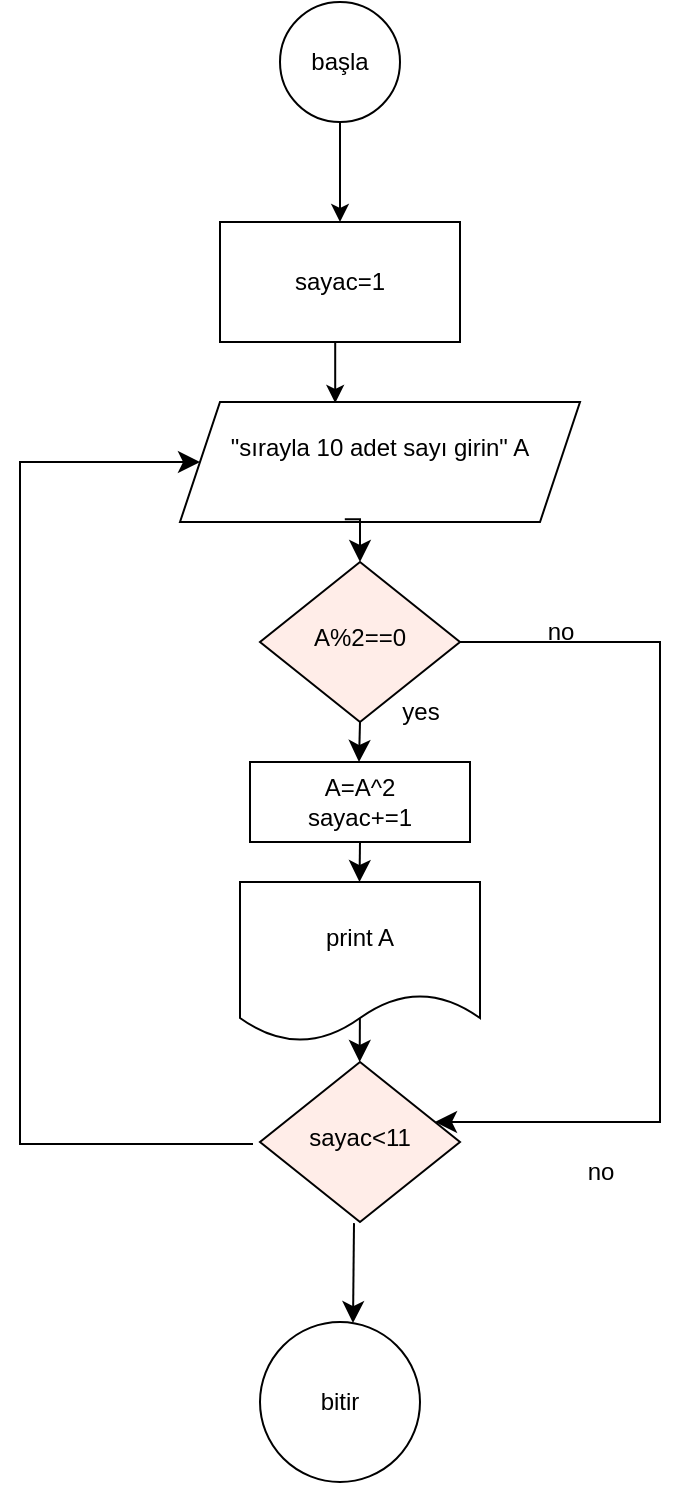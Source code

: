 <mxfile version="24.4.0" type="device">
  <diagram id="C5RBs43oDa-KdzZeNtuy" name="Page-1">
    <mxGraphModel dx="1195" dy="1972" grid="1" gridSize="10" guides="1" tooltips="1" connect="1" arrows="1" fold="1" page="1" pageScale="1" pageWidth="827" pageHeight="1169" math="0" shadow="0">
      <root>
        <mxCell id="WIyWlLk6GJQsqaUBKTNV-0" />
        <mxCell id="WIyWlLk6GJQsqaUBKTNV-1" parent="WIyWlLk6GJQsqaUBKTNV-0" />
        <mxCell id="WIyWlLk6GJQsqaUBKTNV-6" value="sayac&amp;lt;11" style="rhombus;whiteSpace=wrap;html=1;shadow=0;fontFamily=Helvetica;fontSize=12;align=center;strokeWidth=1;spacing=6;spacingTop=-4;fillColor=#FFEDE8;" parent="WIyWlLk6GJQsqaUBKTNV-1" vertex="1">
          <mxGeometry x="180" width="100" height="80" as="geometry" />
        </mxCell>
        <mxCell id="RD_uL8bkt1OxD2Qk7sh--0" value="başla" style="ellipse;whiteSpace=wrap;html=1;aspect=fixed;" parent="WIyWlLk6GJQsqaUBKTNV-1" vertex="1">
          <mxGeometry x="190" y="-530" width="60" height="60" as="geometry" />
        </mxCell>
        <mxCell id="RD_uL8bkt1OxD2Qk7sh--17" value="bitir" style="ellipse;whiteSpace=wrap;html=1;aspect=fixed;" parent="WIyWlLk6GJQsqaUBKTNV-1" vertex="1">
          <mxGeometry x="180" y="130" width="80" height="80" as="geometry" />
        </mxCell>
        <mxCell id="RD_uL8bkt1OxD2Qk7sh--1" value="&lt;div&gt;&quot;sırayla 10 adet sayı girin&quot; A&lt;/div&gt;&lt;div&gt;&lt;br&gt;&lt;/div&gt;" style="shape=parallelogram;perimeter=parallelogramPerimeter;whiteSpace=wrap;html=1;fixedSize=1;" parent="WIyWlLk6GJQsqaUBKTNV-1" vertex="1">
          <mxGeometry x="140" y="-330" width="200" height="60" as="geometry" />
        </mxCell>
        <mxCell id="k4dyQDpF1Wjppz-cua7C-11" value="" style="edgeStyle=elbowEdgeStyle;elbow=horizontal;endArrow=classic;html=1;curved=0;rounded=0;endSize=8;startSize=8;exitX=0.47;exitY=1.007;exitDx=0;exitDy=0;entryX=0.576;entryY=0.007;entryDx=0;entryDy=0;entryPerimeter=0;exitPerimeter=0;" parent="WIyWlLk6GJQsqaUBKTNV-1" source="WIyWlLk6GJQsqaUBKTNV-6" target="RD_uL8bkt1OxD2Qk7sh--17" edge="1">
          <mxGeometry width="50" height="50" relative="1" as="geometry">
            <mxPoint x="390" y="320" as="sourcePoint" />
            <mxPoint x="440" y="270" as="targetPoint" />
            <Array as="points" />
          </mxGeometry>
        </mxCell>
        <mxCell id="k4dyQDpF1Wjppz-cua7C-13" value="no" style="text;html=1;align=center;verticalAlign=middle;resizable=0;points=[];autosize=1;strokeColor=none;fillColor=none;" parent="WIyWlLk6GJQsqaUBKTNV-1" vertex="1">
          <mxGeometry x="330" y="40" width="40" height="30" as="geometry" />
        </mxCell>
        <mxCell id="k4dyQDpF1Wjppz-cua7C-19" value="" style="edgeStyle=elbowEdgeStyle;elbow=horizontal;endArrow=classic;html=1;curved=0;rounded=0;endSize=8;startSize=8;entryX=0.5;entryY=0;entryDx=0;entryDy=0;" parent="WIyWlLk6GJQsqaUBKTNV-1" target="WIyWlLk6GJQsqaUBKTNV-6" edge="1">
          <mxGeometry width="50" height="50" relative="1" as="geometry">
            <mxPoint x="230" y="-30" as="sourcePoint" />
            <mxPoint x="229.83" y="-10" as="targetPoint" />
            <Array as="points">
              <mxPoint x="229.83" y="-20" />
            </Array>
          </mxGeometry>
        </mxCell>
        <mxCell id="k4dyQDpF1Wjppz-cua7C-23" style="edgeStyle=orthogonalEdgeStyle;rounded=0;orthogonalLoop=1;jettySize=auto;html=1;exitX=0.5;exitY=1;exitDx=0;exitDy=0;entryX=0.5;entryY=0;entryDx=0;entryDy=0;" parent="WIyWlLk6GJQsqaUBKTNV-1" source="RD_uL8bkt1OxD2Qk7sh--0" target="x6k_l4COWHd50tIa5_yd-0" edge="1">
          <mxGeometry relative="1" as="geometry" />
        </mxCell>
        <mxCell id="k4dyQDpF1Wjppz-cua7C-27" value="" style="edgeStyle=elbowEdgeStyle;elbow=horizontal;endArrow=classic;html=1;curved=0;rounded=0;endSize=8;startSize=8;exitX=-0.035;exitY=0.513;exitDx=0;exitDy=0;exitPerimeter=0;" parent="WIyWlLk6GJQsqaUBKTNV-1" source="WIyWlLk6GJQsqaUBKTNV-6" edge="1" target="RD_uL8bkt1OxD2Qk7sh--1">
          <mxGeometry width="50" height="50" relative="1" as="geometry">
            <mxPoint x="160" y="280" as="sourcePoint" />
            <mxPoint x="160" y="-270" as="targetPoint" />
            <Array as="points">
              <mxPoint x="60" y="140" />
            </Array>
          </mxGeometry>
        </mxCell>
        <mxCell id="x6k_l4COWHd50tIa5_yd-0" value="sayac=1" style="rounded=0;whiteSpace=wrap;html=1;" vertex="1" parent="WIyWlLk6GJQsqaUBKTNV-1">
          <mxGeometry x="160" y="-420" width="120" height="60" as="geometry" />
        </mxCell>
        <mxCell id="x6k_l4COWHd50tIa5_yd-1" value="A%2==0" style="rhombus;whiteSpace=wrap;html=1;shadow=0;fontFamily=Helvetica;fontSize=12;align=center;strokeWidth=1;spacing=6;spacingTop=-4;fillColor=#FFEDE8;" vertex="1" parent="WIyWlLk6GJQsqaUBKTNV-1">
          <mxGeometry x="180" y="-250" width="100" height="80" as="geometry" />
        </mxCell>
        <mxCell id="x6k_l4COWHd50tIa5_yd-2" value="print A" style="shape=document;whiteSpace=wrap;html=1;boundedLbl=1;" vertex="1" parent="WIyWlLk6GJQsqaUBKTNV-1">
          <mxGeometry x="170" y="-90" width="120" height="80" as="geometry" />
        </mxCell>
        <mxCell id="x6k_l4COWHd50tIa5_yd-3" value="" style="edgeStyle=elbowEdgeStyle;elbow=horizontal;endArrow=classic;html=1;curved=0;rounded=0;endSize=8;startSize=8;entryX=0.5;entryY=0;entryDx=0;entryDy=0;" edge="1" parent="WIyWlLk6GJQsqaUBKTNV-1" target="x6k_l4COWHd50tIa5_yd-10">
          <mxGeometry width="50" height="50" relative="1" as="geometry">
            <mxPoint x="230" y="-170" as="sourcePoint" />
            <mxPoint x="229.67" y="-140" as="targetPoint" />
            <Array as="points">
              <mxPoint x="229.5" y="-170" />
            </Array>
          </mxGeometry>
        </mxCell>
        <mxCell id="x6k_l4COWHd50tIa5_yd-4" value="" style="edgeStyle=elbowEdgeStyle;elbow=horizontal;endArrow=classic;html=1;curved=0;rounded=0;endSize=8;startSize=8;exitX=1;exitY=0.5;exitDx=0;exitDy=0;exitPerimeter=0;" edge="1" parent="WIyWlLk6GJQsqaUBKTNV-1" source="x6k_l4COWHd50tIa5_yd-1" target="WIyWlLk6GJQsqaUBKTNV-6">
          <mxGeometry width="50" height="50" relative="1" as="geometry">
            <mxPoint x="290" y="-220" as="sourcePoint" />
            <mxPoint x="270" y="150" as="targetPoint" />
            <Array as="points">
              <mxPoint x="380" y="30" />
            </Array>
          </mxGeometry>
        </mxCell>
        <mxCell id="x6k_l4COWHd50tIa5_yd-6" value="" style="edgeStyle=elbowEdgeStyle;elbow=horizontal;endArrow=classic;html=1;curved=0;rounded=0;endSize=8;startSize=8;entryX=0.5;entryY=0;entryDx=0;entryDy=0;exitX=0.412;exitY=0.978;exitDx=0;exitDy=0;exitPerimeter=0;" edge="1" parent="WIyWlLk6GJQsqaUBKTNV-1" source="RD_uL8bkt1OxD2Qk7sh--1" target="x6k_l4COWHd50tIa5_yd-1">
          <mxGeometry width="50" height="50" relative="1" as="geometry">
            <mxPoint x="230" y="-350" as="sourcePoint" />
            <mxPoint x="230" y="-330" as="targetPoint" />
            <Array as="points">
              <mxPoint x="230" y="-280" />
            </Array>
          </mxGeometry>
        </mxCell>
        <mxCell id="x6k_l4COWHd50tIa5_yd-8" value="yes" style="text;html=1;align=center;verticalAlign=middle;resizable=0;points=[];autosize=1;strokeColor=none;fillColor=none;" vertex="1" parent="WIyWlLk6GJQsqaUBKTNV-1">
          <mxGeometry x="240" y="-190" width="40" height="30" as="geometry" />
        </mxCell>
        <mxCell id="x6k_l4COWHd50tIa5_yd-9" value="no" style="text;html=1;align=center;verticalAlign=middle;resizable=0;points=[];autosize=1;strokeColor=none;fillColor=none;" vertex="1" parent="WIyWlLk6GJQsqaUBKTNV-1">
          <mxGeometry x="310" y="-230" width="40" height="30" as="geometry" />
        </mxCell>
        <mxCell id="x6k_l4COWHd50tIa5_yd-10" value="A=A^2&lt;div&gt;sayac+=1&lt;/div&gt;" style="rounded=0;whiteSpace=wrap;html=1;" vertex="1" parent="WIyWlLk6GJQsqaUBKTNV-1">
          <mxGeometry x="175" y="-150" width="110" height="40" as="geometry" />
        </mxCell>
        <mxCell id="x6k_l4COWHd50tIa5_yd-12" value="" style="edgeStyle=elbowEdgeStyle;elbow=horizontal;endArrow=classic;html=1;curved=0;rounded=0;endSize=8;startSize=8;entryX=0.5;entryY=0;entryDx=0;entryDy=0;" edge="1" parent="WIyWlLk6GJQsqaUBKTNV-1">
          <mxGeometry width="50" height="50" relative="1" as="geometry">
            <mxPoint x="230" y="-110" as="sourcePoint" />
            <mxPoint x="230.25" y="-90" as="targetPoint" />
            <Array as="points">
              <mxPoint x="229.75" y="-110" />
            </Array>
          </mxGeometry>
        </mxCell>
        <mxCell id="x6k_l4COWHd50tIa5_yd-14" style="edgeStyle=orthogonalEdgeStyle;rounded=0;orthogonalLoop=1;jettySize=auto;html=1;exitX=0.5;exitY=1;exitDx=0;exitDy=0;entryX=0.388;entryY=0.008;entryDx=0;entryDy=0;entryPerimeter=0;" edge="1" parent="WIyWlLk6GJQsqaUBKTNV-1" source="x6k_l4COWHd50tIa5_yd-0" target="RD_uL8bkt1OxD2Qk7sh--1">
          <mxGeometry relative="1" as="geometry" />
        </mxCell>
      </root>
    </mxGraphModel>
  </diagram>
</mxfile>
